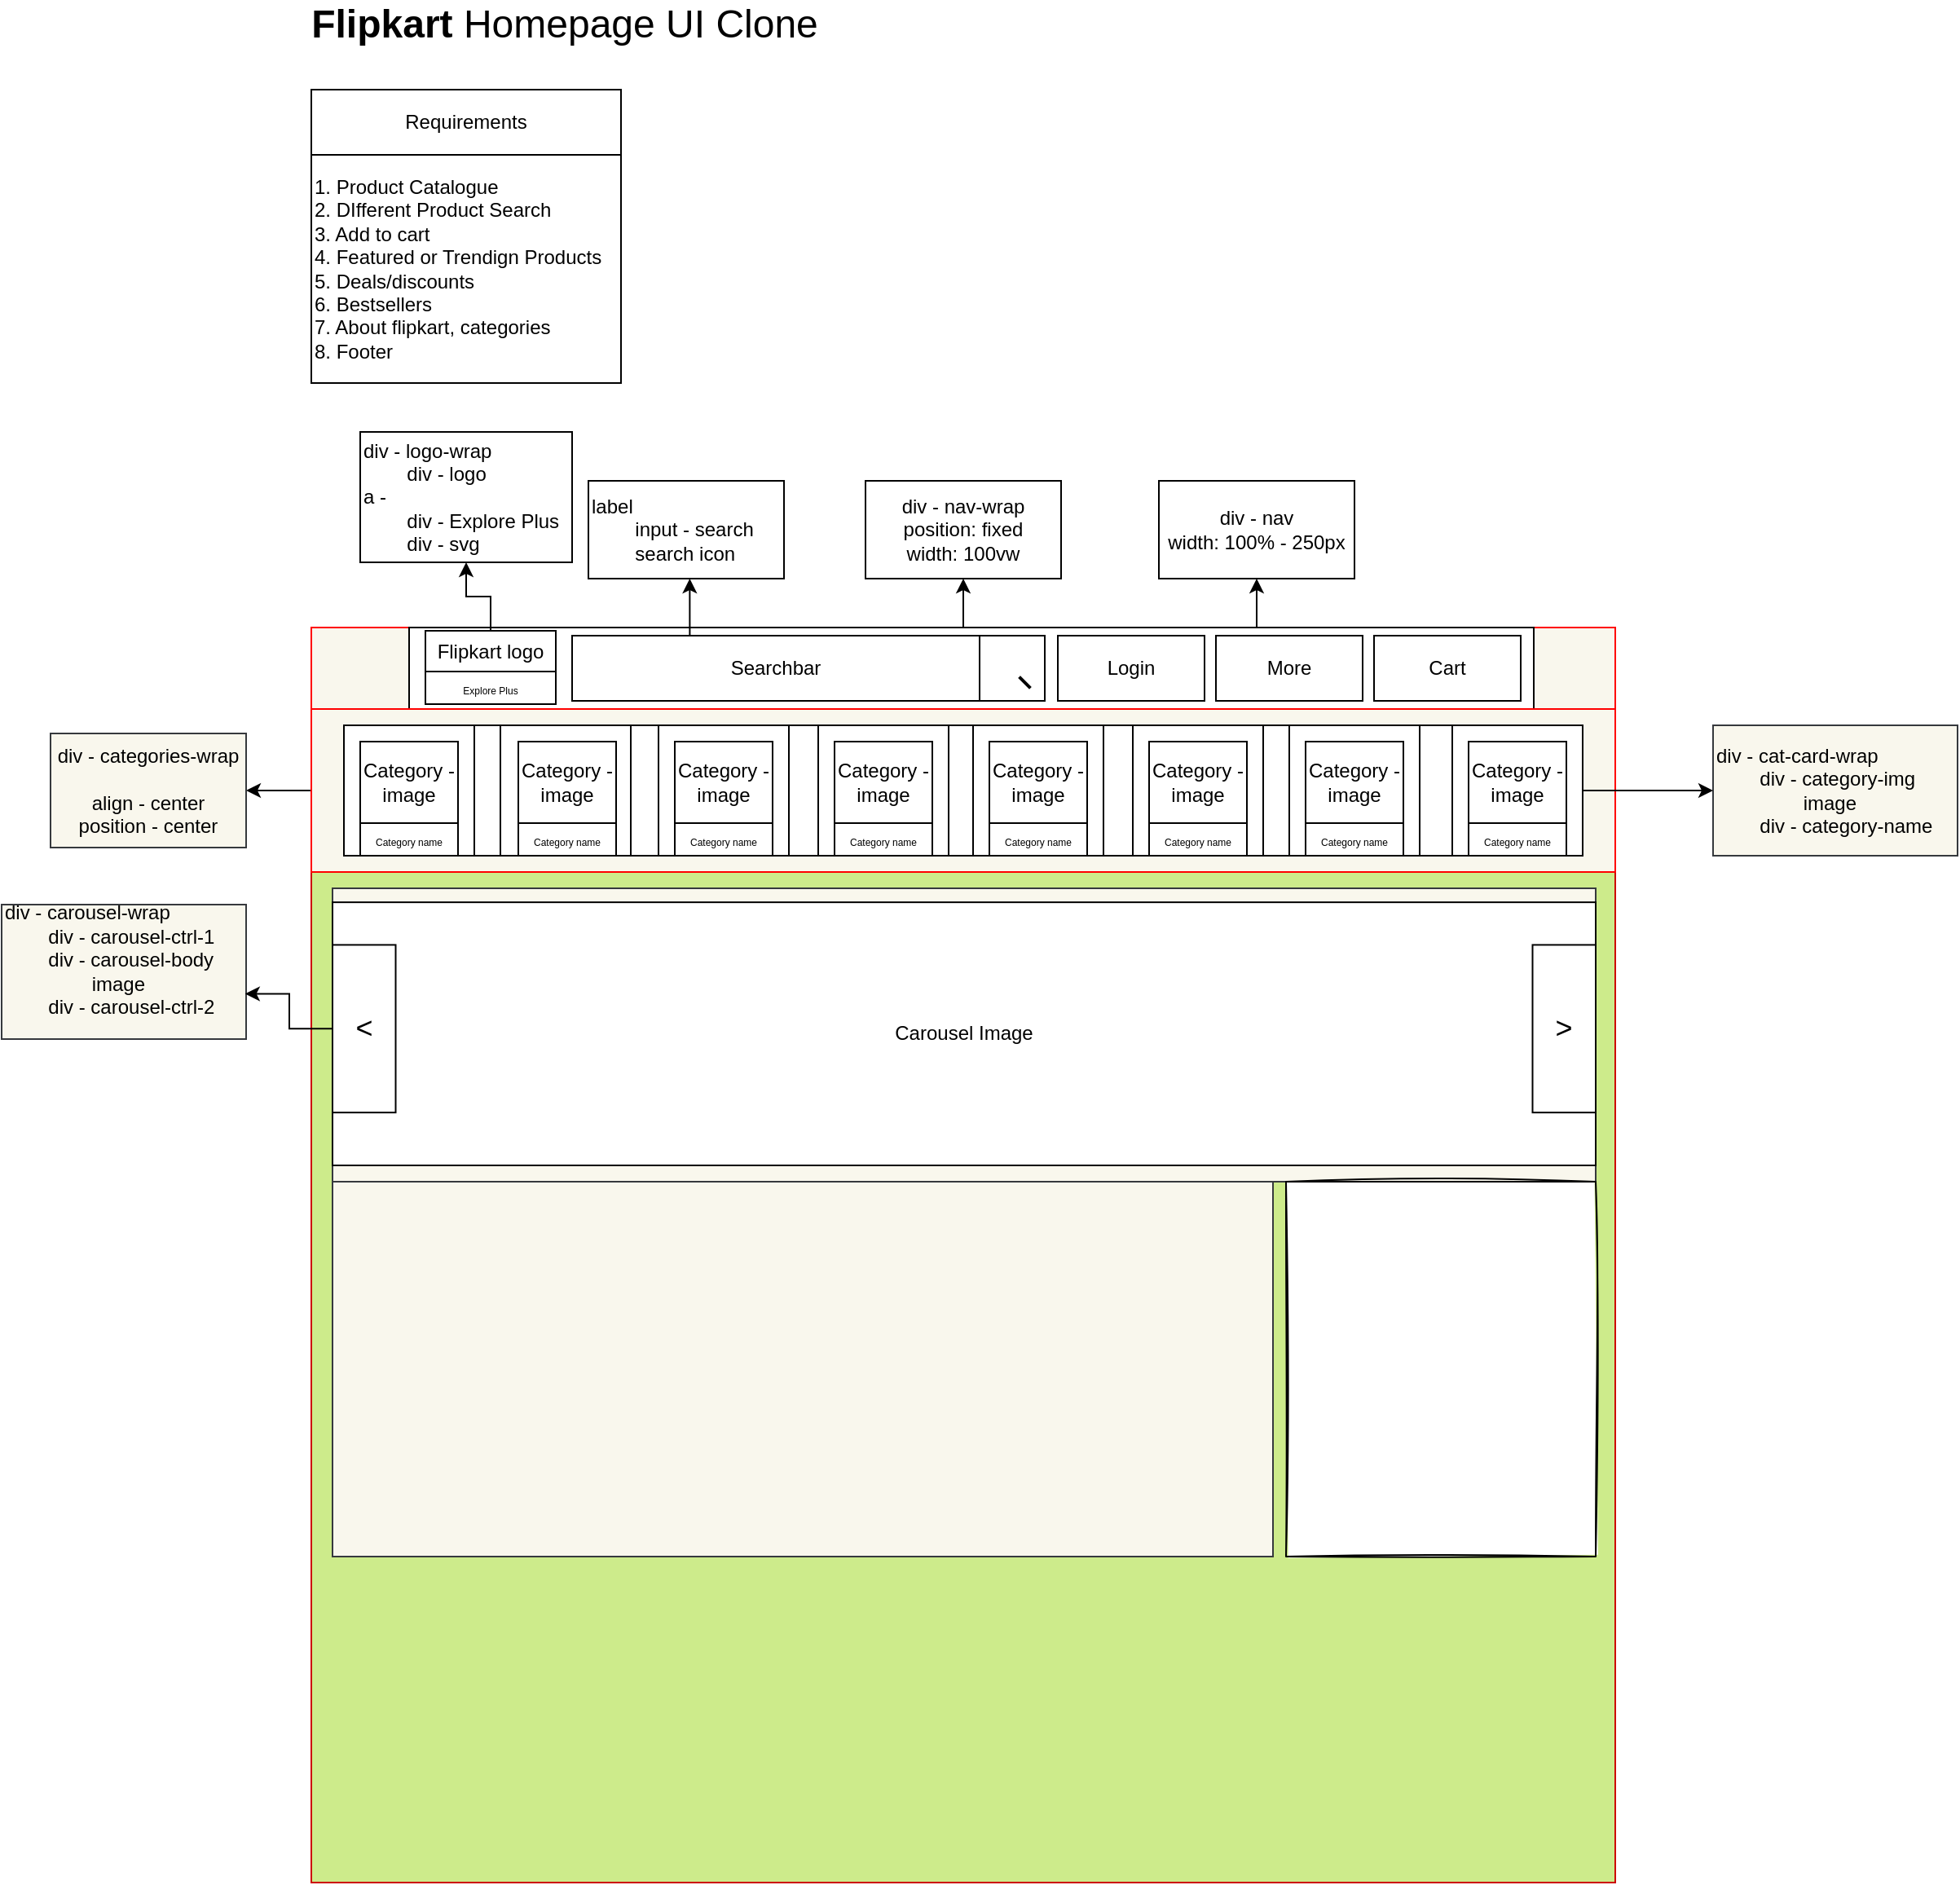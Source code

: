 <mxfile>
    <diagram id="jR1IEtuBlev8ocRsdkfB" name="Page-1">
        <mxGraphModel dx="1587" dy="1588" grid="1" gridSize="10" guides="1" tooltips="1" connect="1" arrows="1" fold="1" page="1" pageScale="1" pageWidth="850" pageHeight="1100" math="0" shadow="0">
            <root>
                <mxCell id="0"/>
                <mxCell id="1" parent="0"/>
                <mxCell id="2" value="" style="whiteSpace=wrap;html=1;fillColor=#cdeb8b;strokeColor=#CC0000;" parent="1" vertex="1">
                    <mxGeometry x="40" y="-540" width="800" height="620" as="geometry"/>
                </mxCell>
                <mxCell id="53" value="" style="group;sketch=0;fillColor=#f9f7ed;strokeColor=#36393d;" parent="1" vertex="1" connectable="0">
                    <mxGeometry x="53" y="-530" width="775" height="180" as="geometry"/>
                </mxCell>
                <mxCell id="54" value="" style="group" vertex="1" connectable="0" parent="53">
                    <mxGeometry width="775" height="171.429" as="geometry"/>
                </mxCell>
                <mxCell id="49" value="Carousel Image" style="whiteSpace=wrap;html=1;sketch=0;" parent="54" vertex="1">
                    <mxGeometry y="8.57" width="775" height="161.43" as="geometry"/>
                </mxCell>
                <mxCell id="50" value="&lt;font style=&quot;font-size: 18px&quot;&gt;&amp;lt;&lt;/font&gt;" style="whiteSpace=wrap;html=1;" parent="54" vertex="1">
                    <mxGeometry y="34.714" width="38.75" height="102.857" as="geometry"/>
                </mxCell>
                <mxCell id="52" value="&lt;font style=&quot;font-size: 18px&quot;&gt;&amp;gt;&lt;/font&gt;" style="whiteSpace=wrap;html=1;" parent="54" vertex="1">
                    <mxGeometry x="736.25" y="34.714" width="38.75" height="102.857" as="geometry"/>
                </mxCell>
                <mxCell id="6" value="&lt;font style=&quot;font-size: 24px&quot;&gt;&lt;b&gt;Flipkart &lt;/b&gt;Homepage UI Clone&lt;/font&gt;" style="text;html=1;align=center;verticalAlign=middle;resizable=0;points=[];autosize=1;strokeColor=none;" parent="1" vertex="1">
                    <mxGeometry x="30" y="-1070" width="330" height="20" as="geometry"/>
                </mxCell>
                <mxCell id="7" value="" style="group" parent="1" vertex="1" connectable="0">
                    <mxGeometry x="40" y="-1000" width="190" height="180" as="geometry"/>
                </mxCell>
                <mxCell id="3" value="Requirements" style="whiteSpace=wrap;html=1;" parent="7" vertex="1">
                    <mxGeometry y="-20" width="190" height="40" as="geometry"/>
                </mxCell>
                <mxCell id="4" value="1. Product Catalogue&lt;br&gt;2. DIfferent Product Search&lt;br&gt;3. Add to cart&lt;br&gt;4. Featured or Trendign Products&lt;br&gt;5. Deals/discounts&lt;br&gt;6. Bestsellers&lt;br&gt;7. About flipkart, categories&lt;br&gt;8. Footer" style="whiteSpace=wrap;html=1;align=left;" parent="7" vertex="1">
                    <mxGeometry y="20" width="190" height="140" as="geometry"/>
                </mxCell>
                <mxCell id="23" value="" style="edgeStyle=orthogonalEdgeStyle;rounded=0;orthogonalLoop=1;jettySize=auto;html=1;" parent="1" source="21" target="22" edge="1">
                    <mxGeometry relative="1" as="geometry"/>
                </mxCell>
                <mxCell id="21" value="" style="whiteSpace=wrap;html=1;fillColor=#f9f7ed;sketch=0;strokeColor=#FF0000;" parent="1" vertex="1">
                    <mxGeometry x="40" y="-690" width="800" height="50" as="geometry"/>
                </mxCell>
                <mxCell id="22" value="&lt;font color=&quot;#000000&quot;&gt;div - nav-wrap&lt;br&gt;position: fixed&lt;br&gt;width: 100vw&lt;/font&gt;" style="whiteSpace=wrap;html=1;fillColor=#FFFFFF;" parent="1" vertex="1">
                    <mxGeometry x="380" y="-780" width="120" height="60" as="geometry"/>
                </mxCell>
                <mxCell id="26" style="edgeStyle=orthogonalEdgeStyle;rounded=0;orthogonalLoop=1;jettySize=auto;html=1;exitX=0.75;exitY=0;exitDx=0;exitDy=0;entryX=0.5;entryY=1;entryDx=0;entryDy=0;" parent="1" source="24" target="27" edge="1">
                    <mxGeometry relative="1" as="geometry">
                        <mxPoint x="635" y="-750" as="targetPoint"/>
                        <Array as="points">
                            <mxPoint x="620" y="-690"/>
                        </Array>
                    </mxGeometry>
                </mxCell>
                <mxCell id="24" value="" style="whiteSpace=wrap;html=1;" parent="1" vertex="1">
                    <mxGeometry x="100" y="-690" width="690" height="50" as="geometry"/>
                </mxCell>
                <mxCell id="27" value="&lt;font color=&quot;#000000&quot;&gt;div - nav&lt;br&gt;width: 100% - 250px&lt;br&gt;&lt;/font&gt;" style="whiteSpace=wrap;html=1;strokeColor=#000000;fillColor=#fff;" parent="1" vertex="1">
                    <mxGeometry x="560" y="-780" width="120" height="60" as="geometry"/>
                </mxCell>
                <mxCell id="34" style="edgeStyle=orthogonalEdgeStyle;rounded=0;orthogonalLoop=1;jettySize=auto;html=1;exitX=0.25;exitY=0;exitDx=0;exitDy=0;" parent="1" source="32" edge="1">
                    <mxGeometry relative="1" as="geometry">
                        <mxPoint x="272.176" y="-720" as="targetPoint"/>
                    </mxGeometry>
                </mxCell>
                <mxCell id="35" value="&lt;font color=&quot;#000000&quot;&gt;label&lt;br&gt;&lt;span style=&quot;white-space: pre&quot;&gt;&#9;&lt;/span&gt;input - search&lt;br&gt;&lt;span style=&quot;white-space: pre&quot;&gt;&#9;&lt;/span&gt;search icon&lt;br&gt;&lt;/font&gt;" style="whiteSpace=wrap;html=1;strokeColor=#000000;fillColor=#FFFFFF;align=left;" parent="1" vertex="1">
                    <mxGeometry x="210" y="-780" width="120" height="60" as="geometry"/>
                </mxCell>
                <mxCell id="36" value="Login" style="whiteSpace=wrap;html=1;" parent="1" vertex="1">
                    <mxGeometry x="498" y="-685" width="90" height="40" as="geometry"/>
                </mxCell>
                <mxCell id="37" value="More" style="whiteSpace=wrap;html=1;" parent="1" vertex="1">
                    <mxGeometry x="595" y="-685" width="90" height="40" as="geometry"/>
                </mxCell>
                <mxCell id="38" value="Cart" style="whiteSpace=wrap;html=1;" parent="1" vertex="1">
                    <mxGeometry x="692" y="-685" width="90" height="40" as="geometry"/>
                </mxCell>
                <mxCell id="43" value="" style="group" parent="1" vertex="1" connectable="0">
                    <mxGeometry x="200" y="-685" width="290" height="40" as="geometry"/>
                </mxCell>
                <mxCell id="41" value="" style="group" parent="43" vertex="1" connectable="0">
                    <mxGeometry width="290" height="40" as="geometry"/>
                </mxCell>
                <mxCell id="32" value="Searchbar" style="whiteSpace=wrap;html=1;" parent="41" vertex="1">
                    <mxGeometry width="250" height="40" as="geometry"/>
                </mxCell>
                <mxCell id="39" value="" style="whiteSpace=wrap;html=1;" parent="41" vertex="1">
                    <mxGeometry x="250" width="40" height="40" as="geometry"/>
                </mxCell>
                <mxCell id="42" value="" style="line;strokeWidth=2;html=1;fillColor=#FFFFFF;rotation=45;" parent="41" vertex="1">
                    <mxGeometry x="262.2" y="19.34" width="22.27" height="10" as="geometry"/>
                </mxCell>
                <mxCell id="40" value="" style="ellipse;shape=doubleEllipse;whiteSpace=wrap;html=1;aspect=fixed;strokeColor=none;fillColor=#FFFFFF;" parent="41" vertex="1">
                    <mxGeometry x="257.2" y="8.34" width="20" height="20" as="geometry"/>
                </mxCell>
                <mxCell id="45" value="" style="group" parent="1" vertex="1" connectable="0">
                    <mxGeometry x="110" y="-688" width="80" height="748" as="geometry"/>
                </mxCell>
                <mxCell id="31" value="Flipkart logo" style="whiteSpace=wrap;html=1;" parent="45" vertex="1">
                    <mxGeometry width="80" height="25" as="geometry"/>
                </mxCell>
                <mxCell id="44" value="&lt;font style=&quot;font-size: 6px&quot;&gt;Explore Plus&lt;/font&gt;" style="whiteSpace=wrap;html=1;" parent="45" vertex="1">
                    <mxGeometry y="25" width="80" height="20" as="geometry"/>
                </mxCell>
                <mxCell id="46" value="&lt;font color=&quot;#000000&quot;&gt;div - logo-wrap&lt;br&gt;&lt;span style=&quot;white-space: pre&quot;&gt;&#9;&lt;/span&gt;div - logo&lt;br&gt;a -&amp;nbsp;&lt;br&gt;&lt;span style=&quot;white-space: pre&quot;&gt;&#9;&lt;/span&gt;div - Explore Plus&lt;br&gt;&lt;span style=&quot;white-space: pre&quot;&gt;&#9;&lt;/span&gt;div - svg&lt;/font&gt;" style="whiteSpace=wrap;html=1;align=left;fillColor=#FFFFFF;" parent="1" vertex="1">
                    <mxGeometry x="70" y="-810" width="130" height="80" as="geometry"/>
                </mxCell>
                <mxCell id="47" value="" style="edgeStyle=orthogonalEdgeStyle;rounded=0;orthogonalLoop=1;jettySize=auto;html=1;" parent="1" source="31" target="46" edge="1">
                    <mxGeometry relative="1" as="geometry"/>
                </mxCell>
                <mxCell id="89" value="" style="edgeStyle=orthogonalEdgeStyle;rounded=0;orthogonalLoop=1;jettySize=auto;html=1;" edge="1" parent="1" source="48" target="88">
                    <mxGeometry relative="1" as="geometry"/>
                </mxCell>
                <mxCell id="48" value="" style="whiteSpace=wrap;html=1;sketch=0;fillColor=#f9f7ed;strokeColor=#FF0000;glass=0;rounded=0;shadow=0;" parent="1" vertex="1">
                    <mxGeometry x="40" y="-640" width="800" height="100" as="geometry"/>
                </mxCell>
                <mxCell id="55" value="" style="whiteSpace=wrap;html=1;" vertex="1" parent="1">
                    <mxGeometry x="60" y="-630" width="760" height="80" as="geometry"/>
                </mxCell>
                <mxCell id="59" value="" style="group" vertex="1" connectable="0" parent="1">
                    <mxGeometry x="60" y="-630" width="80" height="80" as="geometry"/>
                </mxCell>
                <mxCell id="56" value="" style="whiteSpace=wrap;html=1;" vertex="1" parent="59">
                    <mxGeometry width="80" height="80" as="geometry"/>
                </mxCell>
                <mxCell id="57" value="Category - image" style="whiteSpace=wrap;html=1;" vertex="1" parent="59">
                    <mxGeometry x="10" y="10" width="60" height="50" as="geometry"/>
                </mxCell>
                <mxCell id="58" value="&lt;font style=&quot;font-size: 6px&quot;&gt;Category name&lt;/font&gt;" style="whiteSpace=wrap;html=1;align=center;" vertex="1" parent="59">
                    <mxGeometry x="10" y="60" width="60" height="20" as="geometry"/>
                </mxCell>
                <mxCell id="60" value="" style="group" vertex="1" connectable="0" parent="1">
                    <mxGeometry x="740" y="-630" width="80" height="80" as="geometry"/>
                </mxCell>
                <mxCell id="61" value="" style="whiteSpace=wrap;html=1;" vertex="1" parent="60">
                    <mxGeometry width="80" height="80" as="geometry"/>
                </mxCell>
                <mxCell id="62" value="Category - image" style="whiteSpace=wrap;html=1;" vertex="1" parent="60">
                    <mxGeometry x="10" y="10" width="60" height="50" as="geometry"/>
                </mxCell>
                <mxCell id="63" value="&lt;font style=&quot;font-size: 6px&quot;&gt;Category name&lt;/font&gt;" style="whiteSpace=wrap;html=1;align=center;" vertex="1" parent="60">
                    <mxGeometry x="10" y="60" width="60" height="20" as="geometry"/>
                </mxCell>
                <mxCell id="64" value="" style="group" vertex="1" connectable="0" parent="1">
                    <mxGeometry x="157" y="-630" width="80" height="80" as="geometry"/>
                </mxCell>
                <mxCell id="65" value="" style="whiteSpace=wrap;html=1;" vertex="1" parent="64">
                    <mxGeometry x="-1" width="80" height="80" as="geometry"/>
                </mxCell>
                <mxCell id="66" value="Category - image" style="whiteSpace=wrap;html=1;" vertex="1" parent="64">
                    <mxGeometry x="10" y="10" width="60" height="50" as="geometry"/>
                </mxCell>
                <mxCell id="67" value="&lt;font style=&quot;font-size: 6px&quot;&gt;Category name&lt;/font&gt;" style="whiteSpace=wrap;html=1;align=center;" vertex="1" parent="64">
                    <mxGeometry x="10" y="60" width="60" height="20" as="geometry"/>
                </mxCell>
                <mxCell id="68" value="" style="group" vertex="1" connectable="0" parent="1">
                    <mxGeometry x="640" y="-630" width="80" height="80" as="geometry"/>
                </mxCell>
                <mxCell id="69" value="" style="whiteSpace=wrap;html=1;" vertex="1" parent="68">
                    <mxGeometry width="80" height="80" as="geometry"/>
                </mxCell>
                <mxCell id="70" value="Category - image" style="whiteSpace=wrap;html=1;" vertex="1" parent="68">
                    <mxGeometry x="10" y="10" width="60" height="50" as="geometry"/>
                </mxCell>
                <mxCell id="71" value="&lt;font style=&quot;font-size: 6px&quot;&gt;Category name&lt;/font&gt;" style="whiteSpace=wrap;html=1;align=center;" vertex="1" parent="68">
                    <mxGeometry x="10" y="60" width="60" height="20" as="geometry"/>
                </mxCell>
                <mxCell id="72" value="" style="group" vertex="1" connectable="0" parent="1">
                    <mxGeometry x="253" y="-630" width="80" height="80" as="geometry"/>
                </mxCell>
                <mxCell id="73" value="" style="whiteSpace=wrap;html=1;" vertex="1" parent="72">
                    <mxGeometry width="80" height="80" as="geometry"/>
                </mxCell>
                <mxCell id="74" value="Category - image" style="whiteSpace=wrap;html=1;" vertex="1" parent="72">
                    <mxGeometry x="10" y="10" width="60" height="50" as="geometry"/>
                </mxCell>
                <mxCell id="75" value="&lt;font style=&quot;font-size: 6px&quot;&gt;Category name&lt;/font&gt;" style="whiteSpace=wrap;html=1;align=center;" vertex="1" parent="72">
                    <mxGeometry x="10" y="60" width="60" height="20" as="geometry"/>
                </mxCell>
                <mxCell id="76" value="" style="group" vertex="1" connectable="0" parent="1">
                    <mxGeometry x="544" y="-630" width="80" height="80" as="geometry"/>
                </mxCell>
                <mxCell id="77" value="" style="whiteSpace=wrap;html=1;" vertex="1" parent="76">
                    <mxGeometry width="80" height="80" as="geometry"/>
                </mxCell>
                <mxCell id="78" value="Category - image" style="whiteSpace=wrap;html=1;" vertex="1" parent="76">
                    <mxGeometry x="10" y="10" width="60" height="50" as="geometry"/>
                </mxCell>
                <mxCell id="79" value="&lt;font style=&quot;font-size: 6px&quot;&gt;Category name&lt;/font&gt;" style="whiteSpace=wrap;html=1;align=center;" vertex="1" parent="76">
                    <mxGeometry x="10" y="60" width="60" height="20" as="geometry"/>
                </mxCell>
                <mxCell id="80" value="" style="group" vertex="1" connectable="0" parent="1">
                    <mxGeometry x="351" y="-630" width="80" height="80" as="geometry"/>
                </mxCell>
                <mxCell id="81" value="" style="whiteSpace=wrap;html=1;" vertex="1" parent="80">
                    <mxGeometry width="80" height="80" as="geometry"/>
                </mxCell>
                <mxCell id="82" value="Category - image" style="whiteSpace=wrap;html=1;" vertex="1" parent="80">
                    <mxGeometry x="10" y="10" width="60" height="50" as="geometry"/>
                </mxCell>
                <mxCell id="83" value="&lt;font style=&quot;font-size: 6px&quot;&gt;Category name&lt;/font&gt;" style="whiteSpace=wrap;html=1;align=center;" vertex="1" parent="80">
                    <mxGeometry x="10" y="60" width="60" height="20" as="geometry"/>
                </mxCell>
                <mxCell id="84" value="" style="group" vertex="1" connectable="0" parent="1">
                    <mxGeometry x="446" y="-630" width="80" height="80" as="geometry"/>
                </mxCell>
                <mxCell id="85" value="" style="whiteSpace=wrap;html=1;" vertex="1" parent="84">
                    <mxGeometry width="80" height="80" as="geometry"/>
                </mxCell>
                <mxCell id="86" value="Category - image" style="whiteSpace=wrap;html=1;" vertex="1" parent="84">
                    <mxGeometry x="10" y="10" width="60" height="50" as="geometry"/>
                </mxCell>
                <mxCell id="87" value="&lt;font style=&quot;font-size: 6px&quot;&gt;Category name&lt;/font&gt;" style="whiteSpace=wrap;html=1;align=center;" vertex="1" parent="84">
                    <mxGeometry x="10" y="60" width="60" height="20" as="geometry"/>
                </mxCell>
                <mxCell id="88" value="&lt;font color=&quot;#000000&quot;&gt;div - categories-wrap&lt;br&gt;&lt;br&gt;align - center&lt;br&gt;position - center&lt;/font&gt;" style="whiteSpace=wrap;html=1;fillColor=#f9f7ed;strokeColor=#36393d;glass=0;rounded=0;shadow=0;sketch=0;" vertex="1" parent="1">
                    <mxGeometry x="-120" y="-625" width="120" height="70" as="geometry"/>
                </mxCell>
                <mxCell id="91" value="&lt;font color=&quot;#000000&quot;&gt;div - cat-card-wrap&lt;br&gt;&lt;span style=&quot;white-space: pre&quot;&gt;&#9;&lt;/span&gt;div - category-img&lt;br&gt;&lt;span style=&quot;white-space: pre&quot;&gt;&#9;&lt;/span&gt;&lt;span style=&quot;white-space: pre&quot;&gt;&#9;&lt;/span&gt;image&lt;br&gt;&lt;span style=&quot;white-space: pre&quot;&gt;&#9;&lt;/span&gt;div - category-name&lt;br&gt;&lt;/font&gt;" style="whiteSpace=wrap;html=1;fillColor=#f9f7ed;strokeColor=#36393d;align=left;" vertex="1" parent="1">
                    <mxGeometry x="900" y="-630" width="150" height="80" as="geometry"/>
                </mxCell>
                <mxCell id="92" value="" style="edgeStyle=orthogonalEdgeStyle;rounded=0;orthogonalLoop=1;jettySize=auto;html=1;" edge="1" parent="1" source="61" target="91">
                    <mxGeometry relative="1" as="geometry"/>
                </mxCell>
                <mxCell id="93" value="&lt;font color=&quot;#000000&quot;&gt;div - carousel-wrap&lt;br&gt;&lt;span style=&quot;white-space: pre&quot;&gt;&#9;&lt;/span&gt;div - carousel-ctrl-1&lt;br&gt;&lt;span style=&quot;white-space: pre&quot;&gt;&#9;&lt;/span&gt;div - carousel-body&lt;br&gt;&lt;span style=&quot;white-space: pre&quot;&gt;&#9;&lt;/span&gt;&lt;span style=&quot;white-space: pre&quot;&gt;&#9;&lt;/span&gt;image&lt;br&gt;&lt;span style=&quot;white-space: pre&quot;&gt;&#9;&lt;/span&gt;div - carousel-ctrl-2&lt;br&gt;&lt;span style=&quot;white-space: pre&quot;&gt;&#9;&lt;/span&gt;&lt;br&gt;&lt;/font&gt;" style="whiteSpace=wrap;html=1;fillColor=#f9f7ed;strokeColor=#36393d;align=left;" vertex="1" parent="1">
                    <mxGeometry x="-150" y="-520" width="150" height="82.5" as="geometry"/>
                </mxCell>
                <mxCell id="100" style="edgeStyle=orthogonalEdgeStyle;rounded=0;orthogonalLoop=1;jettySize=auto;html=1;entryX=0.996;entryY=0.663;entryDx=0;entryDy=0;entryPerimeter=0;" edge="1" parent="1" source="50" target="93">
                    <mxGeometry relative="1" as="geometry"/>
                </mxCell>
                <mxCell id="106" value="" style="whiteSpace=wrap;html=1;rounded=0;shadow=0;glass=0;sketch=0;fillColor=#f9f7ed;strokeColor=#36393d;" vertex="1" parent="1">
                    <mxGeometry x="53" y="-350" width="577" height="230" as="geometry"/>
                </mxCell>
                <mxCell id="107" value="" style="whiteSpace=wrap;html=1;rounded=0;shadow=0;glass=0;sketch=1;" vertex="1" parent="1">
                    <mxGeometry x="638" y="-350" width="190" height="230" as="geometry"/>
                </mxCell>
            </root>
        </mxGraphModel>
    </diagram>
</mxfile>